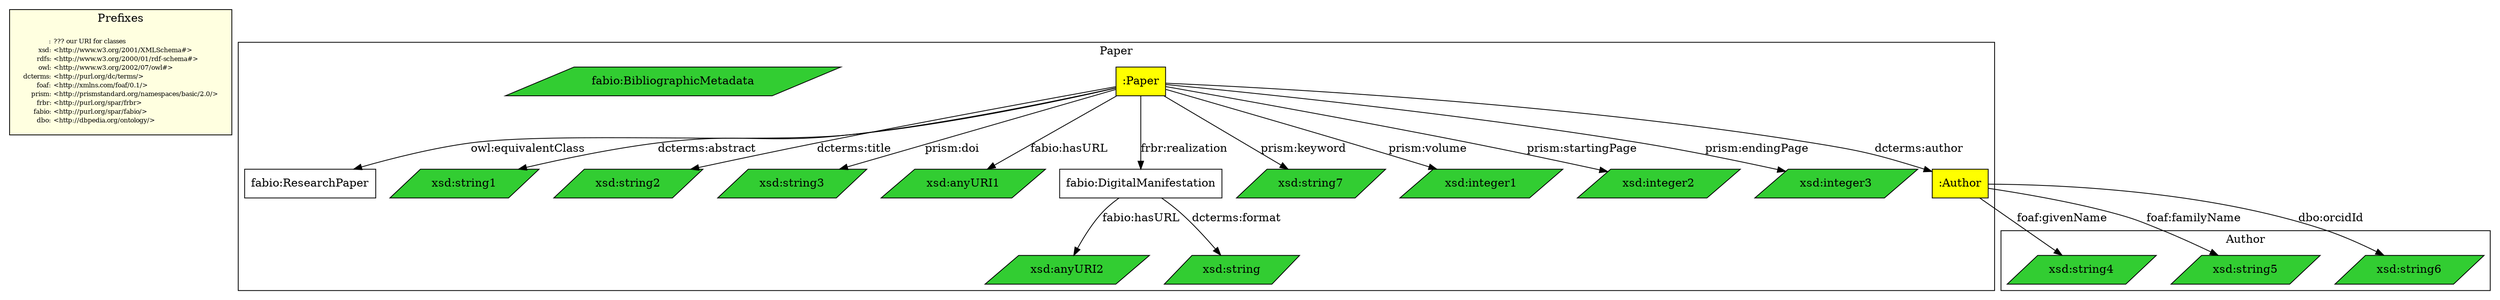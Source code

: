 digraph SCPE_Onto {
    subgraph cluster_prefixes {
        node [shape=none];
        prefixes [label=<<FONT POINT-SIZE="8">
<TABLE BORDER="0" CELLSPACING="0" CELLPADDING="1">
    <TR>
        <TD ALIGN="right">:</TD>
        <TD ALIGN="left">??? our URI for classes</TD>
    </TR>
    <TR>
        <TD ALIGN="right">xsd:</TD>
        <TD ALIGN="left">&lt;http://www.w3.org/2001/XMLSchema#&gt;</TD>
    </TR>
    <TR>
        <TD ALIGN="right">rdfs:</TD>
        <TD ALIGN="left">&lt;http://www.w3.org/2000/01/rdf-schema#&gt;</TD>
    </TR>
    <TR>
        <TD ALIGN="right">owl:</TD>
        <TD ALIGN="left">&lt;http://www.w3.org/2002/07/owl#&gt;</TD>
    </TR>
    <TR>
        <TD ALIGN="right">dcterms:</TD>
        <TD ALIGN="left">&lt;http://purl.org/dc/terms/&gt;</TD>
    </TR>
    <TR>
        <TD ALIGN="right">foaf:</TD>
        <TD ALIGN="left">&lt;http://xmlns.com/foaf/0.1/&gt;</TD>
    </TR>
    <TR>
        <TD ALIGN="right">prism:</TD>
        <TD ALIGN="left">&lt;http://prismstandard.org/namespaces/basic/2.0/&gt;</TD>
    </TR>
    <TR>
        <TD ALIGN="right">frbr:</TD>
        <TD ALIGN="left">&lt;http://purl.org/spar/frbr&gt;</TD>
    </TR>
    <TR>
        <TD ALIGN="right">fabio:</TD>
        <TD ALIGN="left">&lt;http://purl.org/spar/fabio/&gt;</TD>
    </TR>
    <TR>
        <TD ALIGN="right">dbo:</TD>
        <TD ALIGN="left">&lt;http://dbpedia.org/ontology/&gt;</TD>
    </TR>
</TABLE></FONT>>];
        label = Prefixes;
        style = filled
        fillcolor = lightyellow;
    }

    subgraph cluster_paper {
        label = "Paper";
        node [shape=parallelogram, fillcolor=limegreen, style=filled];
        edge [shape=onormal];

        ":Paper" [shape=box, fillcolor=yellow, style=filled];
        "fabio:ResearchPaper" [shape=box, fillcolor=white];
        ":Paper" -> "fabio:ResearchPaper" [label="owl:equivalentClass"];
        
        ":Paper" -> "xsd:string1" [label="dcterms:abstract"];
        ":Paper" -> "xsd:string2" [label="dcterms:title"];
        ":Paper" -> "xsd:string3" [label="prism:doi"];
        ":Paper" -> "xsd:anyURI1" [label="fabio:hasURL"];

        ":Paper" -> ":Author" [label="dcterms:author", shape=normal];
        ":Paper" -> "xsd:string7" [label="prism:keyword"];
        ":Paper" -> "xsd:integer1" [label="prism:volume"];
        ":Paper" -> "xsd:integer2" [label="prism:startingPage"];
        ":Paper" -> "xsd:integer3" [label="prism:endingPage"];
        
        "fabio:BibliographicMetadata"
        
        "fabio:DigitalManifestation" [shape=box, fillcolor=white];
        ":Paper" -> "fabio:DigitalManifestation" [label="frbr:realization"];
        "fabio:DigitalManifestation" -> "xsd:anyURI2" [label="fabio:hasURL"];
        "fabio:DigitalManifestation" -> "xsd:string" [label="dcterms:format"];
    }

    subgraph cluster_author {
        label = "Author";
        node [shape=parallelogram, fillcolor=limegreen, style=filled];
        edge [shape=onormal];

        ":Author" [shape=box, fillcolor=yellow, style=filled];

        ":Author" -> "xsd:string4" [label="foaf:givenName"];
        ":Author" -> "xsd:string5" [label="foaf:familyName"];
        ":Author" -> "xsd:string6" [label="dbo:orcidId"];
    }
}
